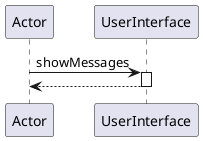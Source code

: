 @startuml
participant Actor
Actor -> UserInterface : showMessages
activate UserInterface
return
@enduml